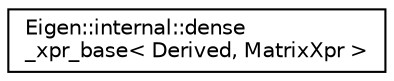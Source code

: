 digraph "Graphical Class Hierarchy"
{
  edge [fontname="Helvetica",fontsize="10",labelfontname="Helvetica",labelfontsize="10"];
  node [fontname="Helvetica",fontsize="10",shape=record];
  rankdir="LR";
  Node1 [label="Eigen::internal::dense\l_xpr_base\< Derived, MatrixXpr \>",height=0.2,width=0.4,color="black", fillcolor="white", style="filled",URL="$struct_eigen_1_1internal_1_1dense__xpr__base_3_01_derived_00_01_matrix_xpr_01_4.html"];
}
